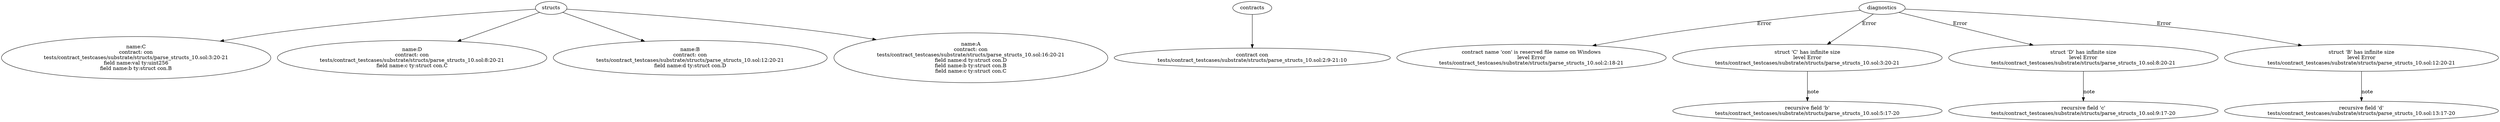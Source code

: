 strict digraph "tests/contract_testcases/substrate/structs/parse_structs_10.sol" {
	C [label="name:C\ncontract: con\ntests/contract_testcases/substrate/structs/parse_structs_10.sol:3:20-21\nfield name:val ty:uint256\nfield name:b ty:struct con.B"]
	D [label="name:D\ncontract: con\ntests/contract_testcases/substrate/structs/parse_structs_10.sol:8:20-21\nfield name:c ty:struct con.C"]
	B [label="name:B\ncontract: con\ntests/contract_testcases/substrate/structs/parse_structs_10.sol:12:20-21\nfield name:d ty:struct con.D"]
	A [label="name:A\ncontract: con\ntests/contract_testcases/substrate/structs/parse_structs_10.sol:16:20-21\nfield name:d ty:struct con.D\nfield name:b ty:struct con.B\nfield name:c ty:struct con.C"]
	contract [label="contract con\ntests/contract_testcases/substrate/structs/parse_structs_10.sol:2:9-21:10"]
	diagnostic [label="contract name 'con' is reserved file name on Windows\nlevel Error\ntests/contract_testcases/substrate/structs/parse_structs_10.sol:2:18-21"]
	diagnostic_10 [label="struct 'C' has infinite size\nlevel Error\ntests/contract_testcases/substrate/structs/parse_structs_10.sol:3:20-21"]
	note [label="recursive field 'b'\ntests/contract_testcases/substrate/structs/parse_structs_10.sol:5:17-20"]
	diagnostic_12 [label="struct 'D' has infinite size\nlevel Error\ntests/contract_testcases/substrate/structs/parse_structs_10.sol:8:20-21"]
	note_13 [label="recursive field 'c'\ntests/contract_testcases/substrate/structs/parse_structs_10.sol:9:17-20"]
	diagnostic_14 [label="struct 'B' has infinite size\nlevel Error\ntests/contract_testcases/substrate/structs/parse_structs_10.sol:12:20-21"]
	note_15 [label="recursive field 'd'\ntests/contract_testcases/substrate/structs/parse_structs_10.sol:13:17-20"]
	structs -> C
	structs -> D
	structs -> B
	structs -> A
	contracts -> contract
	diagnostics -> diagnostic [label="Error"]
	diagnostics -> diagnostic_10 [label="Error"]
	diagnostic_10 -> note [label="note"]
	diagnostics -> diagnostic_12 [label="Error"]
	diagnostic_12 -> note_13 [label="note"]
	diagnostics -> diagnostic_14 [label="Error"]
	diagnostic_14 -> note_15 [label="note"]
}
